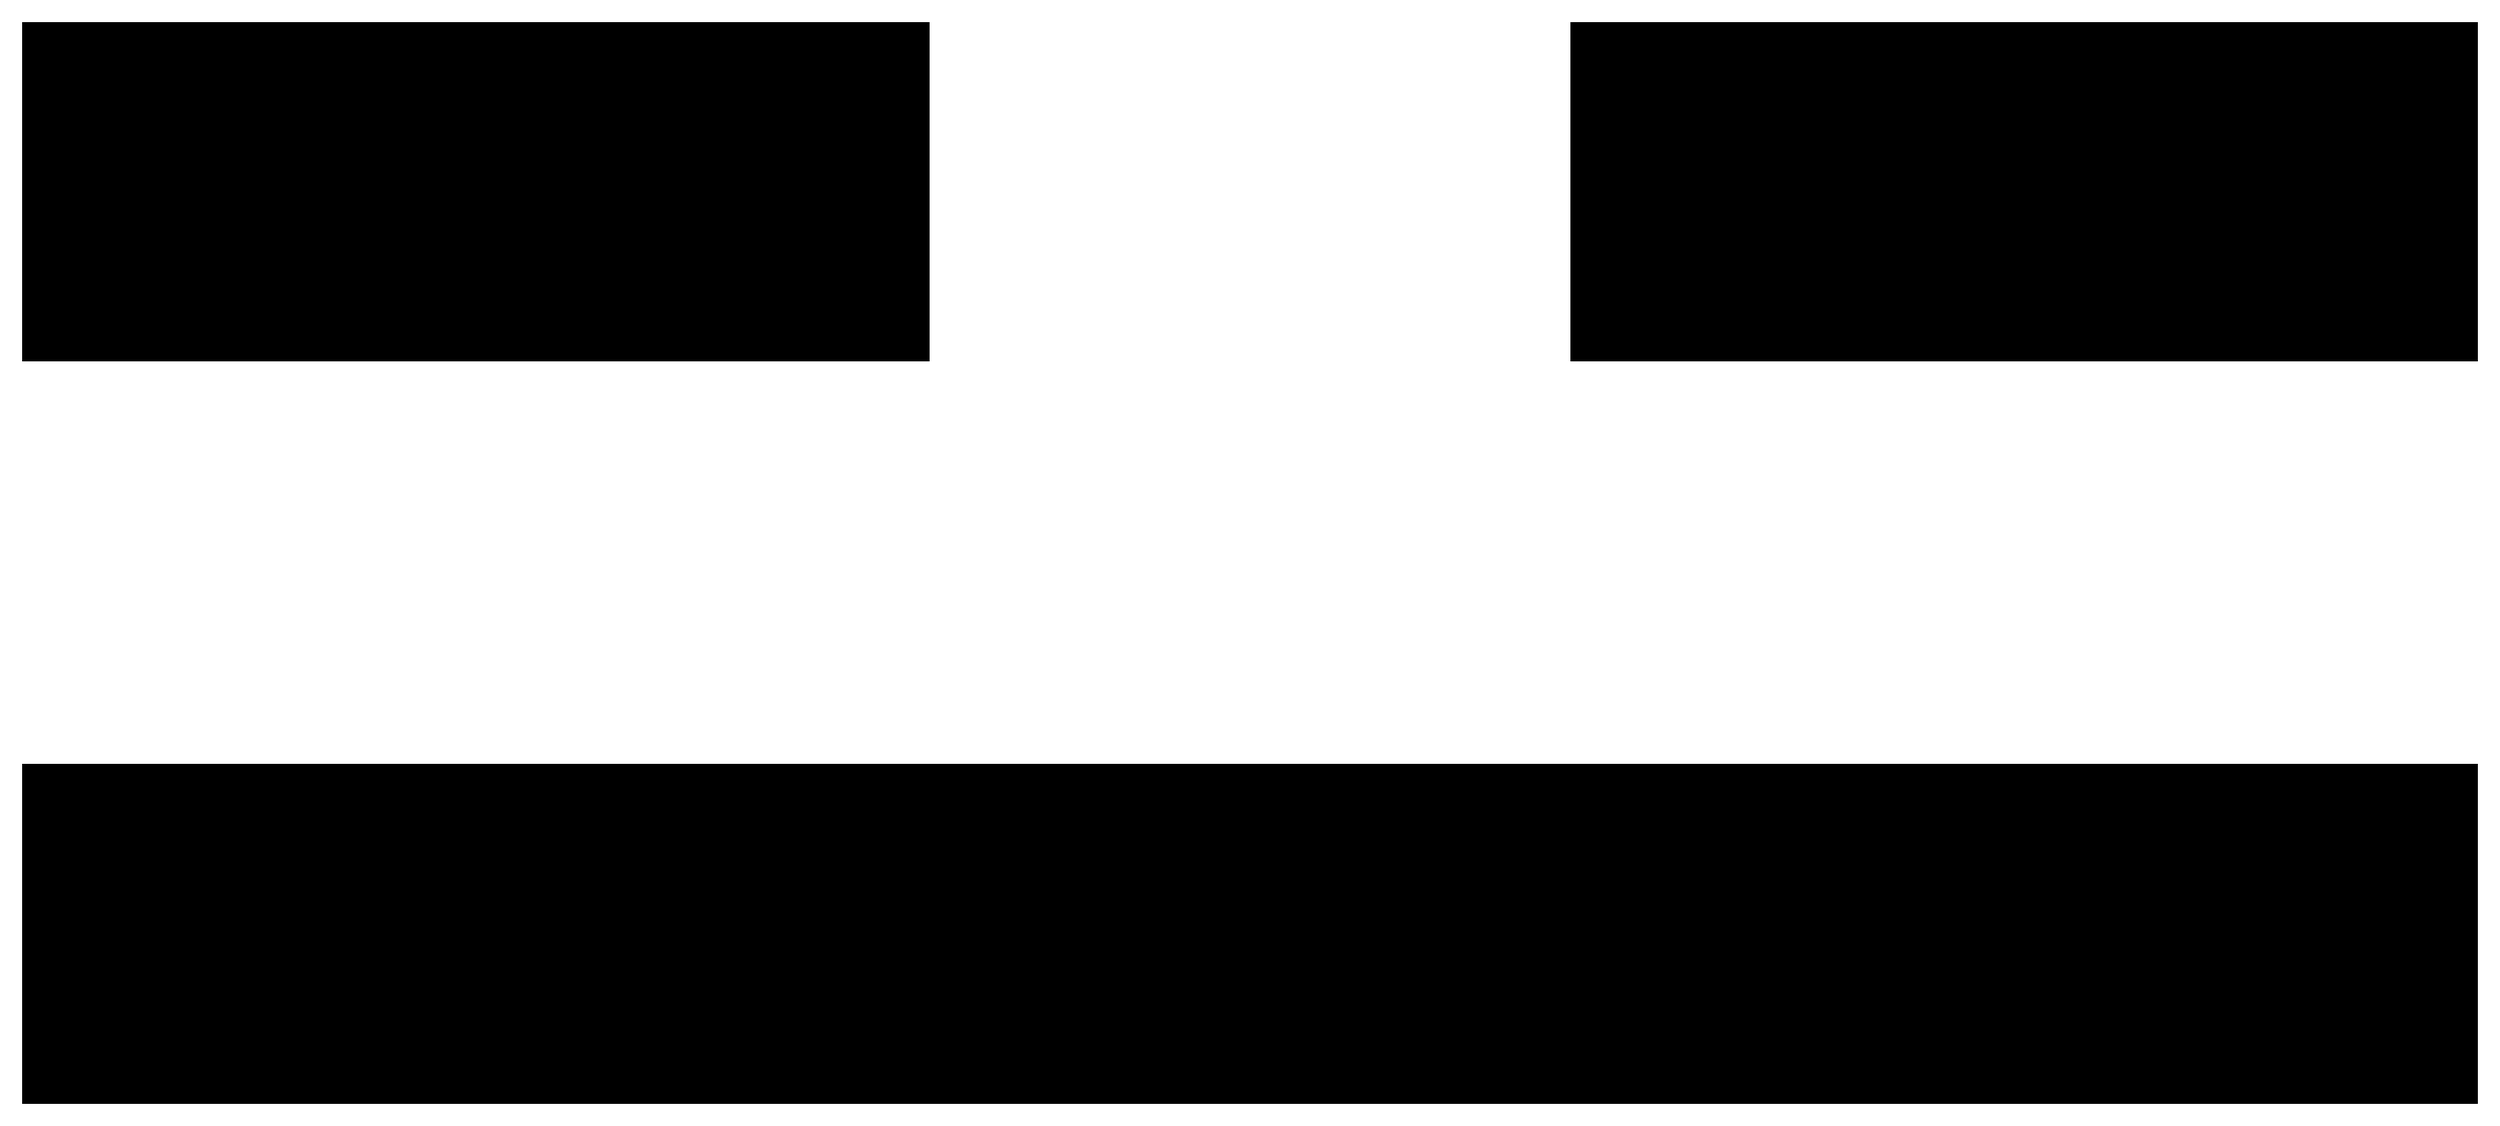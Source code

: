 


\begin{tikzpicture}[y=0.80pt, x=0.80pt, yscale=-1.0, xscale=1.0, inner sep=0pt, outer sep=0pt]
\begin{scope}[shift={(100.0,1856.0)},nonzero rule]
  \path[draw=.,fill=.,line width=1.600pt] (1724.0,-848.0) --
    (1208.0,-848.0) -- (1208.0,-1040.0) -- (1724.0,-1040.0) --
    (1724.0,-848.0) -- cycle(1724.0,-424.0) -- (324.0,-424.0) --
    (324.0,-616.0) -- (1724.0,-616.0) -- (1724.0,-424.0) --
    cycle(840.0,-848.0) -- (324.0,-848.0) -- (324.0,-1040.0) --
    (840.0,-1040.0) -- (840.0,-848.0) -- cycle;
\end{scope}

\end{tikzpicture}


